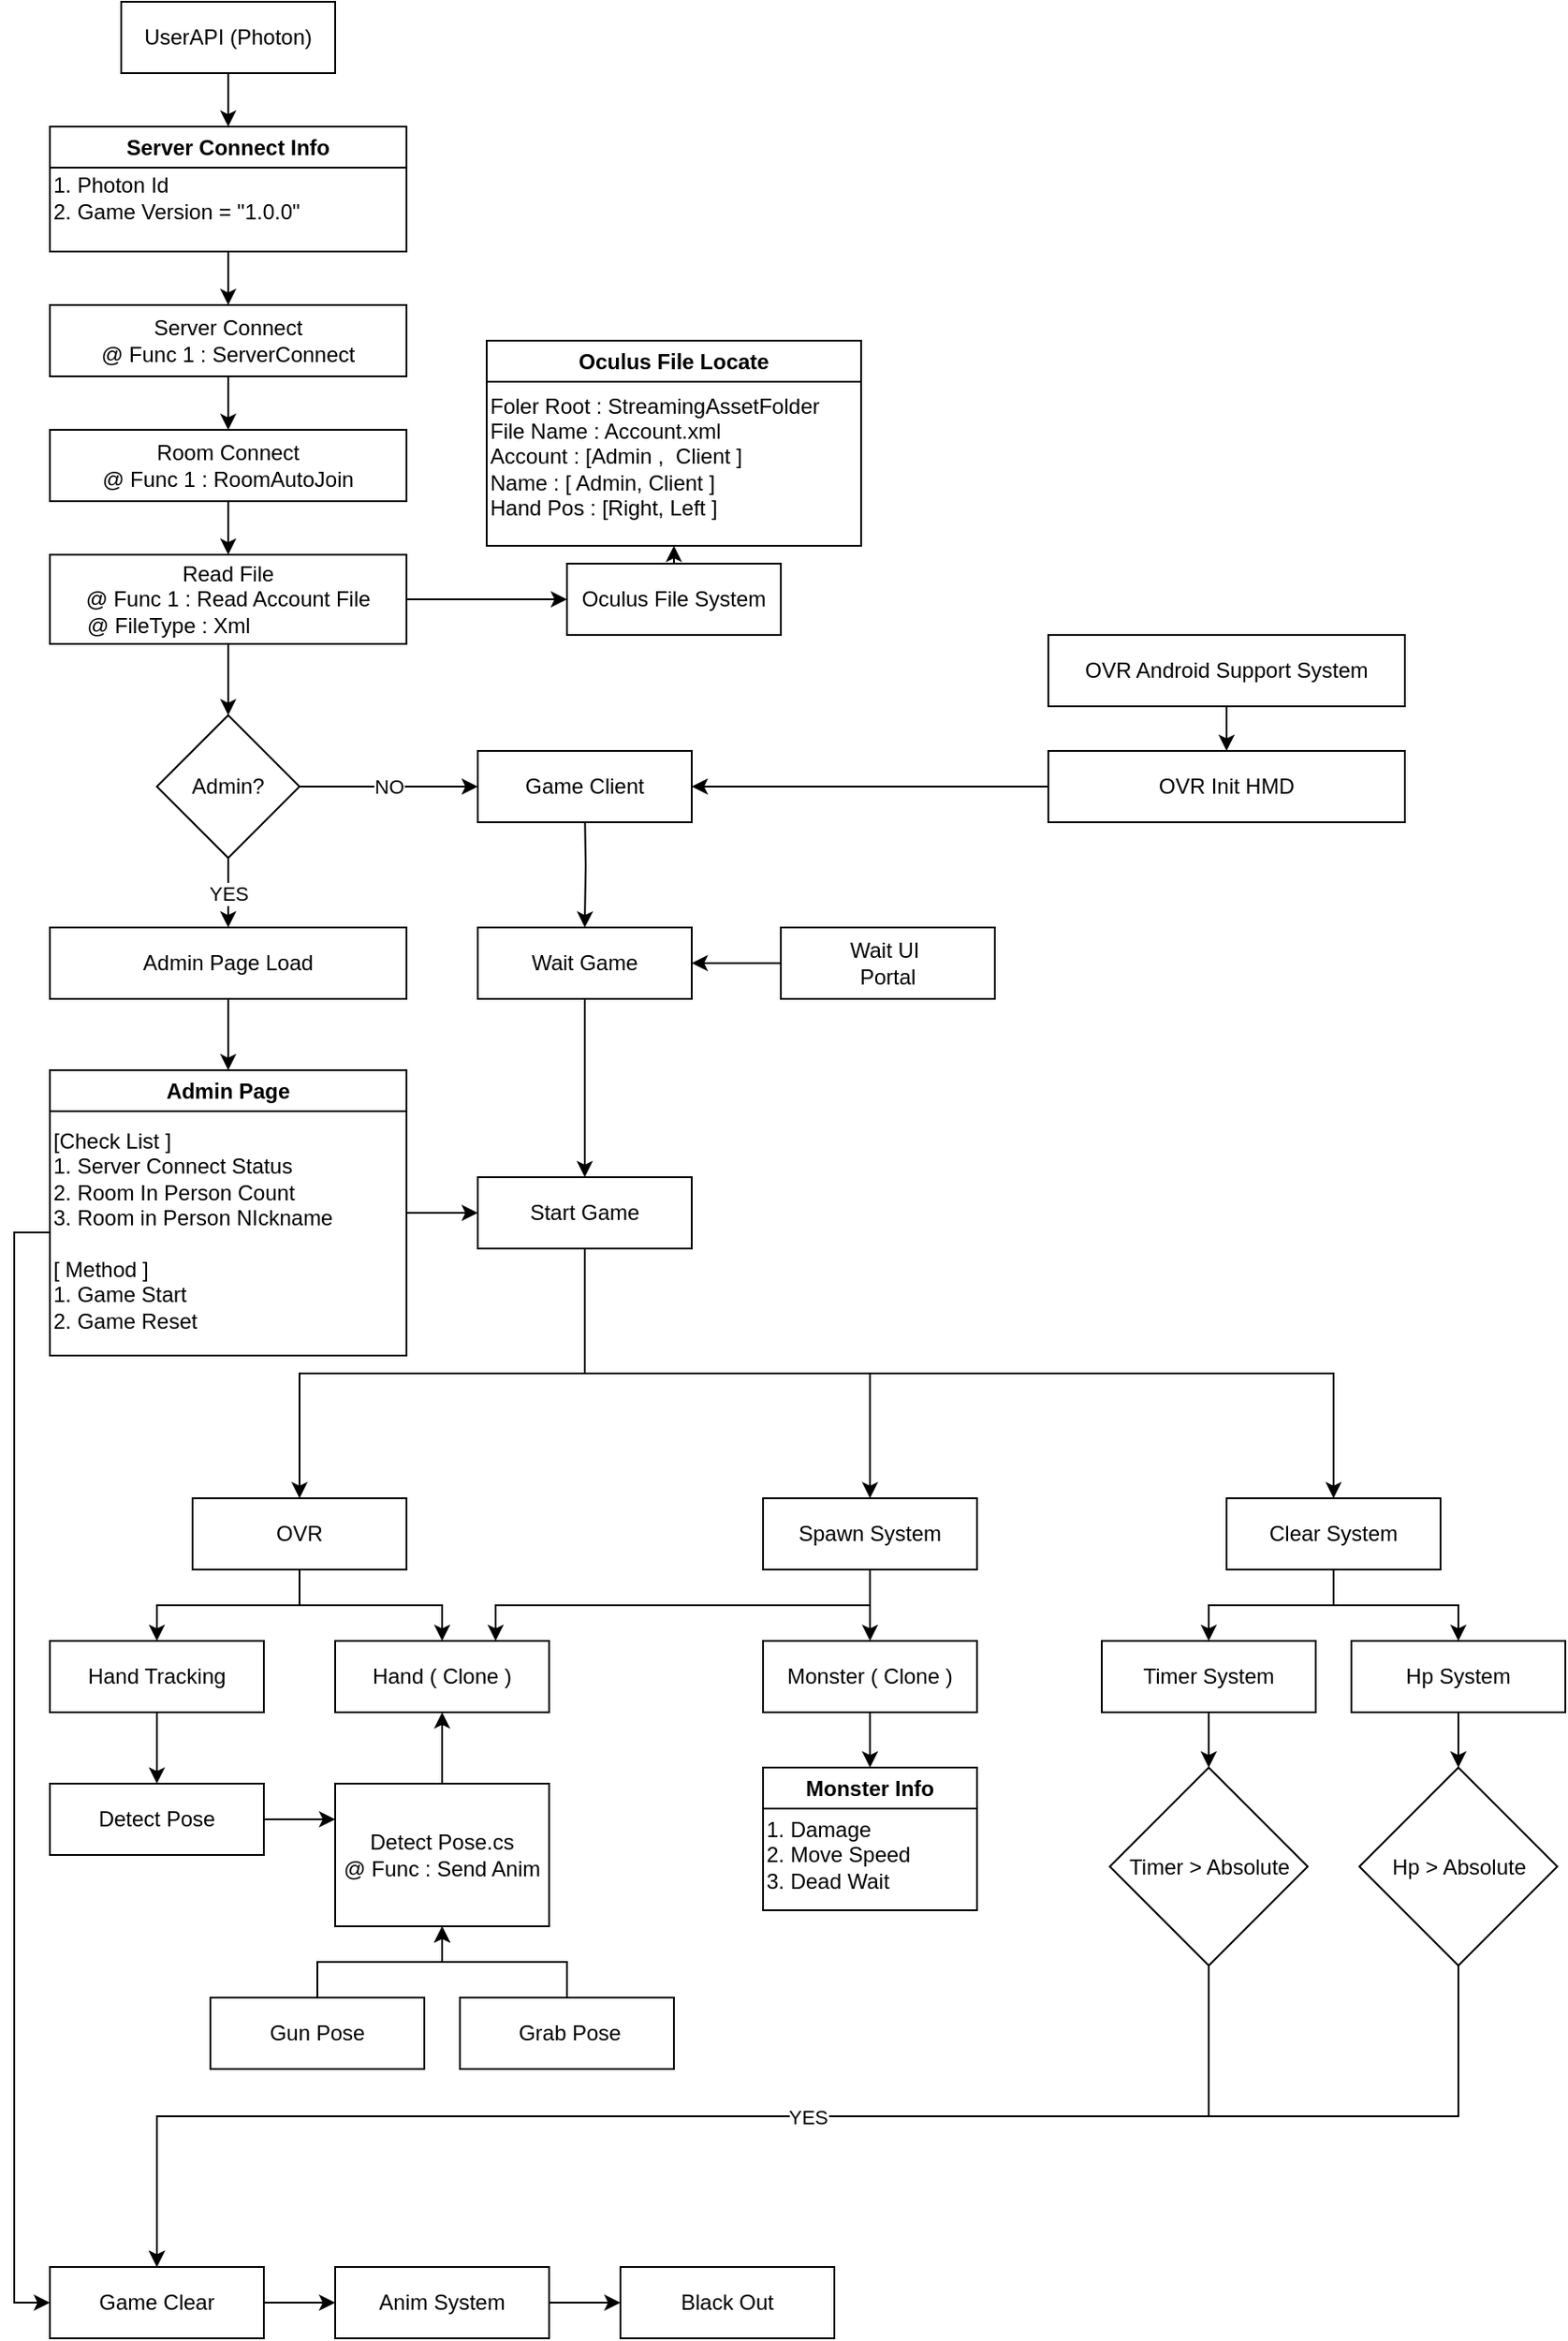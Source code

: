 <mxfile version="21.3.7" type="github">
  <diagram id="C5RBs43oDa-KdzZeNtuy" name="Page-1">
    <mxGraphModel dx="988" dy="550" grid="1" gridSize="10" guides="1" tooltips="1" connect="1" arrows="1" fold="1" page="1" pageScale="1" pageWidth="827" pageHeight="1169" math="0" shadow="0">
      <root>
        <mxCell id="WIyWlLk6GJQsqaUBKTNV-0" />
        <mxCell id="WIyWlLk6GJQsqaUBKTNV-1" parent="WIyWlLk6GJQsqaUBKTNV-0" />
        <mxCell id="pjBFuyBz4JkAL8npBEX2-8" style="edgeStyle=orthogonalEdgeStyle;rounded=0;orthogonalLoop=1;jettySize=auto;html=1;entryX=0.5;entryY=0;entryDx=0;entryDy=0;" edge="1" parent="WIyWlLk6GJQsqaUBKTNV-1" source="pjBFuyBz4JkAL8npBEX2-0" target="pjBFuyBz4JkAL8npBEX2-2">
          <mxGeometry relative="1" as="geometry" />
        </mxCell>
        <mxCell id="pjBFuyBz4JkAL8npBEX2-0" value="UserAPI (Photon)" style="rounded=0;whiteSpace=wrap;html=1;" vertex="1" parent="WIyWlLk6GJQsqaUBKTNV-1">
          <mxGeometry x="80" y="10" width="120" height="40" as="geometry" />
        </mxCell>
        <mxCell id="pjBFuyBz4JkAL8npBEX2-17" style="edgeStyle=orthogonalEdgeStyle;rounded=0;orthogonalLoop=1;jettySize=auto;html=1;exitX=0.5;exitY=1;exitDx=0;exitDy=0;entryX=0.5;entryY=0;entryDx=0;entryDy=0;" edge="1" parent="WIyWlLk6GJQsqaUBKTNV-1" source="pjBFuyBz4JkAL8npBEX2-1">
          <mxGeometry relative="1" as="geometry">
            <mxPoint x="140" y="250" as="targetPoint" />
          </mxGeometry>
        </mxCell>
        <mxCell id="pjBFuyBz4JkAL8npBEX2-1" value="Server Connect&lt;br&gt;@ Func 1 : ServerConnect" style="rounded=0;whiteSpace=wrap;html=1;" vertex="1" parent="WIyWlLk6GJQsqaUBKTNV-1">
          <mxGeometry x="40" y="180" width="200" height="40" as="geometry" />
        </mxCell>
        <mxCell id="pjBFuyBz4JkAL8npBEX2-6" style="edgeStyle=orthogonalEdgeStyle;rounded=0;orthogonalLoop=1;jettySize=auto;html=1;" edge="1" parent="WIyWlLk6GJQsqaUBKTNV-1" source="pjBFuyBz4JkAL8npBEX2-2" target="pjBFuyBz4JkAL8npBEX2-1">
          <mxGeometry relative="1" as="geometry" />
        </mxCell>
        <mxCell id="pjBFuyBz4JkAL8npBEX2-2" value="Server Connect Info" style="swimlane;whiteSpace=wrap;html=1;" vertex="1" parent="WIyWlLk6GJQsqaUBKTNV-1">
          <mxGeometry x="40" y="80" width="200" height="70" as="geometry" />
        </mxCell>
        <mxCell id="pjBFuyBz4JkAL8npBEX2-3" value="1. Photon Id&amp;nbsp;&lt;br&gt;2. Game Version = &quot;1.0.0&quot;" style="text;html=1;align=left;verticalAlign=middle;resizable=0;points=[];autosize=1;strokeColor=none;fillColor=none;" vertex="1" parent="pjBFuyBz4JkAL8npBEX2-2">
          <mxGeometry y="20" width="160" height="40" as="geometry" />
        </mxCell>
        <mxCell id="pjBFuyBz4JkAL8npBEX2-66" style="edgeStyle=orthogonalEdgeStyle;rounded=0;orthogonalLoop=1;jettySize=auto;html=1;exitX=0.5;exitY=1;exitDx=0;exitDy=0;entryX=0.5;entryY=0;entryDx=0;entryDy=0;" edge="1" parent="WIyWlLk6GJQsqaUBKTNV-1" source="pjBFuyBz4JkAL8npBEX2-16" target="pjBFuyBz4JkAL8npBEX2-64">
          <mxGeometry relative="1" as="geometry" />
        </mxCell>
        <mxCell id="pjBFuyBz4JkAL8npBEX2-16" value="Room Connect&lt;br&gt;@ Func 1 : RoomAutoJoin" style="rounded=0;whiteSpace=wrap;html=1;" vertex="1" parent="WIyWlLk6GJQsqaUBKTNV-1">
          <mxGeometry x="40" y="250" width="200" height="40" as="geometry" />
        </mxCell>
        <mxCell id="pjBFuyBz4JkAL8npBEX2-24" value="YES" style="edgeStyle=orthogonalEdgeStyle;rounded=0;orthogonalLoop=1;jettySize=auto;html=1;exitX=0.5;exitY=1;exitDx=0;exitDy=0;entryX=0.5;entryY=0;entryDx=0;entryDy=0;" edge="1" parent="WIyWlLk6GJQsqaUBKTNV-1" source="pjBFuyBz4JkAL8npBEX2-18" target="pjBFuyBz4JkAL8npBEX2-23">
          <mxGeometry relative="1" as="geometry" />
        </mxCell>
        <mxCell id="pjBFuyBz4JkAL8npBEX2-68" value="NO" style="edgeStyle=orthogonalEdgeStyle;rounded=0;orthogonalLoop=1;jettySize=auto;html=1;exitX=1;exitY=0.5;exitDx=0;exitDy=0;entryX=0;entryY=0.5;entryDx=0;entryDy=0;" edge="1" parent="WIyWlLk6GJQsqaUBKTNV-1" source="pjBFuyBz4JkAL8npBEX2-18" target="pjBFuyBz4JkAL8npBEX2-20">
          <mxGeometry relative="1" as="geometry" />
        </mxCell>
        <mxCell id="pjBFuyBz4JkAL8npBEX2-18" value="Admin?" style="rhombus;whiteSpace=wrap;html=1;" vertex="1" parent="WIyWlLk6GJQsqaUBKTNV-1">
          <mxGeometry x="100" y="410" width="80" height="80" as="geometry" />
        </mxCell>
        <mxCell id="pjBFuyBz4JkAL8npBEX2-31" style="edgeStyle=orthogonalEdgeStyle;rounded=0;orthogonalLoop=1;jettySize=auto;html=1;exitX=0.5;exitY=1;exitDx=0;exitDy=0;entryX=0.5;entryY=0;entryDx=0;entryDy=0;" edge="1" parent="WIyWlLk6GJQsqaUBKTNV-1" target="pjBFuyBz4JkAL8npBEX2-30">
          <mxGeometry relative="1" as="geometry">
            <mxPoint x="340" y="459.0" as="sourcePoint" />
          </mxGeometry>
        </mxCell>
        <mxCell id="pjBFuyBz4JkAL8npBEX2-20" value="Game Client" style="rounded=0;whiteSpace=wrap;html=1;" vertex="1" parent="WIyWlLk6GJQsqaUBKTNV-1">
          <mxGeometry x="280" y="430" width="120" height="40" as="geometry" />
        </mxCell>
        <mxCell id="pjBFuyBz4JkAL8npBEX2-28" style="edgeStyle=orthogonalEdgeStyle;rounded=0;orthogonalLoop=1;jettySize=auto;html=1;exitX=0.5;exitY=1;exitDx=0;exitDy=0;entryX=0.5;entryY=0;entryDx=0;entryDy=0;" edge="1" parent="WIyWlLk6GJQsqaUBKTNV-1" source="pjBFuyBz4JkAL8npBEX2-23" target="pjBFuyBz4JkAL8npBEX2-27">
          <mxGeometry relative="1" as="geometry" />
        </mxCell>
        <mxCell id="pjBFuyBz4JkAL8npBEX2-23" value="Admin Page Load" style="rounded=0;whiteSpace=wrap;html=1;" vertex="1" parent="WIyWlLk6GJQsqaUBKTNV-1">
          <mxGeometry x="40" y="529" width="200" height="40" as="geometry" />
        </mxCell>
        <mxCell id="pjBFuyBz4JkAL8npBEX2-33" style="edgeStyle=orthogonalEdgeStyle;rounded=0;orthogonalLoop=1;jettySize=auto;html=1;exitX=1;exitY=0.5;exitDx=0;exitDy=0;entryX=0;entryY=0.5;entryDx=0;entryDy=0;" edge="1" parent="WIyWlLk6GJQsqaUBKTNV-1" source="pjBFuyBz4JkAL8npBEX2-27" target="pjBFuyBz4JkAL8npBEX2-32">
          <mxGeometry relative="1" as="geometry" />
        </mxCell>
        <mxCell id="pjBFuyBz4JkAL8npBEX2-27" value="Admin Page" style="swimlane;whiteSpace=wrap;html=1;" vertex="1" parent="WIyWlLk6GJQsqaUBKTNV-1">
          <mxGeometry x="40" y="609" width="200" height="160" as="geometry" />
        </mxCell>
        <mxCell id="pjBFuyBz4JkAL8npBEX2-29" value="[Check List ]&lt;br&gt;1. Server Connect Status&amp;nbsp;&lt;br&gt;2. Room In Person Count&lt;br&gt;3. Room in Person NIckname&lt;br&gt;&lt;br&gt;[ Method ]&lt;br&gt;1. Game Start&lt;br&gt;2. Game Reset" style="text;html=1;align=left;verticalAlign=middle;resizable=0;points=[];autosize=1;strokeColor=none;fillColor=none;" vertex="1" parent="pjBFuyBz4JkAL8npBEX2-27">
          <mxGeometry y="25" width="180" height="130" as="geometry" />
        </mxCell>
        <mxCell id="pjBFuyBz4JkAL8npBEX2-34" style="edgeStyle=orthogonalEdgeStyle;rounded=0;orthogonalLoop=1;jettySize=auto;html=1;exitX=0.5;exitY=1;exitDx=0;exitDy=0;entryX=0.5;entryY=0;entryDx=0;entryDy=0;" edge="1" parent="WIyWlLk6GJQsqaUBKTNV-1" source="pjBFuyBz4JkAL8npBEX2-30" target="pjBFuyBz4JkAL8npBEX2-32">
          <mxGeometry relative="1" as="geometry" />
        </mxCell>
        <mxCell id="pjBFuyBz4JkAL8npBEX2-30" value="Wait Game" style="rounded=0;whiteSpace=wrap;html=1;" vertex="1" parent="WIyWlLk6GJQsqaUBKTNV-1">
          <mxGeometry x="280" y="529" width="120" height="40" as="geometry" />
        </mxCell>
        <mxCell id="pjBFuyBz4JkAL8npBEX2-41" style="edgeStyle=orthogonalEdgeStyle;rounded=0;orthogonalLoop=1;jettySize=auto;html=1;exitX=0.5;exitY=1;exitDx=0;exitDy=0;entryX=0.5;entryY=0;entryDx=0;entryDy=0;" edge="1" parent="WIyWlLk6GJQsqaUBKTNV-1" source="pjBFuyBz4JkAL8npBEX2-32" target="pjBFuyBz4JkAL8npBEX2-40">
          <mxGeometry relative="1" as="geometry" />
        </mxCell>
        <mxCell id="pjBFuyBz4JkAL8npBEX2-57" style="edgeStyle=orthogonalEdgeStyle;rounded=0;orthogonalLoop=1;jettySize=auto;html=1;exitX=0.5;exitY=1;exitDx=0;exitDy=0;entryX=0.5;entryY=0;entryDx=0;entryDy=0;" edge="1" parent="WIyWlLk6GJQsqaUBKTNV-1" source="pjBFuyBz4JkAL8npBEX2-32" target="pjBFuyBz4JkAL8npBEX2-56">
          <mxGeometry relative="1" as="geometry" />
        </mxCell>
        <mxCell id="pjBFuyBz4JkAL8npBEX2-73" style="edgeStyle=orthogonalEdgeStyle;rounded=0;orthogonalLoop=1;jettySize=auto;html=1;exitX=0.5;exitY=1;exitDx=0;exitDy=0;" edge="1" parent="WIyWlLk6GJQsqaUBKTNV-1" source="pjBFuyBz4JkAL8npBEX2-32" target="pjBFuyBz4JkAL8npBEX2-72">
          <mxGeometry relative="1" as="geometry" />
        </mxCell>
        <mxCell id="pjBFuyBz4JkAL8npBEX2-32" value="Start Game" style="rounded=0;whiteSpace=wrap;html=1;" vertex="1" parent="WIyWlLk6GJQsqaUBKTNV-1">
          <mxGeometry x="280" y="669" width="120" height="40" as="geometry" />
        </mxCell>
        <mxCell id="pjBFuyBz4JkAL8npBEX2-39" style="edgeStyle=orthogonalEdgeStyle;rounded=0;orthogonalLoop=1;jettySize=auto;html=1;exitX=0;exitY=0.5;exitDx=0;exitDy=0;entryX=1;entryY=0.5;entryDx=0;entryDy=0;" edge="1" parent="WIyWlLk6GJQsqaUBKTNV-1" source="pjBFuyBz4JkAL8npBEX2-36" target="pjBFuyBz4JkAL8npBEX2-30">
          <mxGeometry relative="1" as="geometry" />
        </mxCell>
        <mxCell id="pjBFuyBz4JkAL8npBEX2-36" value="Wait UI&amp;nbsp;&lt;br&gt;Portal" style="rounded=0;whiteSpace=wrap;html=1;" vertex="1" parent="WIyWlLk6GJQsqaUBKTNV-1">
          <mxGeometry x="450" y="529" width="120" height="40" as="geometry" />
        </mxCell>
        <mxCell id="pjBFuyBz4JkAL8npBEX2-43" style="edgeStyle=orthogonalEdgeStyle;rounded=0;orthogonalLoop=1;jettySize=auto;html=1;exitX=0.5;exitY=1;exitDx=0;exitDy=0;entryX=0.5;entryY=0;entryDx=0;entryDy=0;" edge="1" parent="WIyWlLk6GJQsqaUBKTNV-1" source="pjBFuyBz4JkAL8npBEX2-40" target="pjBFuyBz4JkAL8npBEX2-42">
          <mxGeometry relative="1" as="geometry" />
        </mxCell>
        <mxCell id="pjBFuyBz4JkAL8npBEX2-47" style="edgeStyle=orthogonalEdgeStyle;rounded=0;orthogonalLoop=1;jettySize=auto;html=1;exitX=0.5;exitY=1;exitDx=0;exitDy=0;entryX=0.5;entryY=0;entryDx=0;entryDy=0;" edge="1" parent="WIyWlLk6GJQsqaUBKTNV-1" source="pjBFuyBz4JkAL8npBEX2-40" target="pjBFuyBz4JkAL8npBEX2-46">
          <mxGeometry relative="1" as="geometry" />
        </mxCell>
        <mxCell id="pjBFuyBz4JkAL8npBEX2-40" value="OVR" style="rounded=0;whiteSpace=wrap;html=1;" vertex="1" parent="WIyWlLk6GJQsqaUBKTNV-1">
          <mxGeometry x="120" y="849" width="120" height="40" as="geometry" />
        </mxCell>
        <mxCell id="pjBFuyBz4JkAL8npBEX2-45" style="edgeStyle=orthogonalEdgeStyle;rounded=0;orthogonalLoop=1;jettySize=auto;html=1;exitX=0.5;exitY=1;exitDx=0;exitDy=0;entryX=0.5;entryY=0;entryDx=0;entryDy=0;" edge="1" parent="WIyWlLk6GJQsqaUBKTNV-1" source="pjBFuyBz4JkAL8npBEX2-42" target="pjBFuyBz4JkAL8npBEX2-44">
          <mxGeometry relative="1" as="geometry" />
        </mxCell>
        <mxCell id="pjBFuyBz4JkAL8npBEX2-42" value="Hand Tracking" style="rounded=0;whiteSpace=wrap;html=1;" vertex="1" parent="WIyWlLk6GJQsqaUBKTNV-1">
          <mxGeometry x="40" y="929" width="120" height="40" as="geometry" />
        </mxCell>
        <mxCell id="pjBFuyBz4JkAL8npBEX2-52" style="edgeStyle=orthogonalEdgeStyle;rounded=0;orthogonalLoop=1;jettySize=auto;html=1;exitX=1;exitY=0.5;exitDx=0;exitDy=0;entryX=0;entryY=0.25;entryDx=0;entryDy=0;" edge="1" parent="WIyWlLk6GJQsqaUBKTNV-1" source="pjBFuyBz4JkAL8npBEX2-44" target="pjBFuyBz4JkAL8npBEX2-51">
          <mxGeometry relative="1" as="geometry" />
        </mxCell>
        <mxCell id="pjBFuyBz4JkAL8npBEX2-44" value="Detect Pose" style="rounded=0;whiteSpace=wrap;html=1;" vertex="1" parent="WIyWlLk6GJQsqaUBKTNV-1">
          <mxGeometry x="40" y="1009" width="120" height="40" as="geometry" />
        </mxCell>
        <mxCell id="pjBFuyBz4JkAL8npBEX2-46" value="Hand ( Clone )" style="rounded=0;whiteSpace=wrap;html=1;" vertex="1" parent="WIyWlLk6GJQsqaUBKTNV-1">
          <mxGeometry x="200" y="929" width="120" height="40" as="geometry" />
        </mxCell>
        <mxCell id="pjBFuyBz4JkAL8npBEX2-62" style="edgeStyle=orthogonalEdgeStyle;rounded=0;orthogonalLoop=1;jettySize=auto;html=1;exitX=0.5;exitY=0;exitDx=0;exitDy=0;entryX=0.5;entryY=1;entryDx=0;entryDy=0;" edge="1" parent="WIyWlLk6GJQsqaUBKTNV-1" source="pjBFuyBz4JkAL8npBEX2-49" target="pjBFuyBz4JkAL8npBEX2-51">
          <mxGeometry relative="1" as="geometry" />
        </mxCell>
        <mxCell id="pjBFuyBz4JkAL8npBEX2-49" value="&amp;nbsp;Grab Pose" style="rounded=0;whiteSpace=wrap;html=1;" vertex="1" parent="WIyWlLk6GJQsqaUBKTNV-1">
          <mxGeometry x="270" y="1129" width="120" height="40" as="geometry" />
        </mxCell>
        <mxCell id="pjBFuyBz4JkAL8npBEX2-63" style="edgeStyle=orthogonalEdgeStyle;rounded=0;orthogonalLoop=1;jettySize=auto;html=1;exitX=0.5;exitY=0;exitDx=0;exitDy=0;entryX=0.5;entryY=1;entryDx=0;entryDy=0;" edge="1" parent="WIyWlLk6GJQsqaUBKTNV-1" source="pjBFuyBz4JkAL8npBEX2-50" target="pjBFuyBz4JkAL8npBEX2-51">
          <mxGeometry relative="1" as="geometry" />
        </mxCell>
        <mxCell id="pjBFuyBz4JkAL8npBEX2-50" value="Gun Pose" style="rounded=0;whiteSpace=wrap;html=1;" vertex="1" parent="WIyWlLk6GJQsqaUBKTNV-1">
          <mxGeometry x="130" y="1129" width="120" height="40" as="geometry" />
        </mxCell>
        <mxCell id="pjBFuyBz4JkAL8npBEX2-53" style="edgeStyle=orthogonalEdgeStyle;rounded=0;orthogonalLoop=1;jettySize=auto;html=1;exitX=0.5;exitY=0;exitDx=0;exitDy=0;entryX=0.5;entryY=1;entryDx=0;entryDy=0;" edge="1" parent="WIyWlLk6GJQsqaUBKTNV-1" source="pjBFuyBz4JkAL8npBEX2-51" target="pjBFuyBz4JkAL8npBEX2-46">
          <mxGeometry relative="1" as="geometry" />
        </mxCell>
        <mxCell id="pjBFuyBz4JkAL8npBEX2-51" value="Detect Pose.cs&lt;br&gt;@ Func : Send Anim" style="rounded=0;whiteSpace=wrap;html=1;" vertex="1" parent="WIyWlLk6GJQsqaUBKTNV-1">
          <mxGeometry x="200" y="1009" width="120" height="80" as="geometry" />
        </mxCell>
        <mxCell id="pjBFuyBz4JkAL8npBEX2-60" style="edgeStyle=orthogonalEdgeStyle;rounded=0;orthogonalLoop=1;jettySize=auto;html=1;exitX=0.5;exitY=1;exitDx=0;exitDy=0;entryX=0.75;entryY=0;entryDx=0;entryDy=0;" edge="1" parent="WIyWlLk6GJQsqaUBKTNV-1" source="pjBFuyBz4JkAL8npBEX2-56" target="pjBFuyBz4JkAL8npBEX2-46">
          <mxGeometry relative="1" as="geometry" />
        </mxCell>
        <mxCell id="pjBFuyBz4JkAL8npBEX2-61" style="edgeStyle=orthogonalEdgeStyle;rounded=0;orthogonalLoop=1;jettySize=auto;html=1;exitX=0.5;exitY=1;exitDx=0;exitDy=0;entryX=0.5;entryY=0;entryDx=0;entryDy=0;" edge="1" parent="WIyWlLk6GJQsqaUBKTNV-1" source="pjBFuyBz4JkAL8npBEX2-56" target="pjBFuyBz4JkAL8npBEX2-59">
          <mxGeometry relative="1" as="geometry" />
        </mxCell>
        <mxCell id="pjBFuyBz4JkAL8npBEX2-56" value="Spawn System" style="rounded=0;whiteSpace=wrap;html=1;" vertex="1" parent="WIyWlLk6GJQsqaUBKTNV-1">
          <mxGeometry x="440" y="849" width="120" height="40" as="geometry" />
        </mxCell>
        <mxCell id="pjBFuyBz4JkAL8npBEX2-71" style="edgeStyle=orthogonalEdgeStyle;rounded=0;orthogonalLoop=1;jettySize=auto;html=1;exitX=0.5;exitY=1;exitDx=0;exitDy=0;entryX=0.5;entryY=0;entryDx=0;entryDy=0;" edge="1" parent="WIyWlLk6GJQsqaUBKTNV-1" source="pjBFuyBz4JkAL8npBEX2-59" target="pjBFuyBz4JkAL8npBEX2-69">
          <mxGeometry relative="1" as="geometry" />
        </mxCell>
        <mxCell id="pjBFuyBz4JkAL8npBEX2-59" value="Monster ( Clone )" style="rounded=0;whiteSpace=wrap;html=1;" vertex="1" parent="WIyWlLk6GJQsqaUBKTNV-1">
          <mxGeometry x="440" y="929" width="120" height="40" as="geometry" />
        </mxCell>
        <mxCell id="pjBFuyBz4JkAL8npBEX2-67" style="edgeStyle=orthogonalEdgeStyle;rounded=0;orthogonalLoop=1;jettySize=auto;html=1;exitX=0.5;exitY=1;exitDx=0;exitDy=0;entryX=0.5;entryY=0;entryDx=0;entryDy=0;" edge="1" parent="WIyWlLk6GJQsqaUBKTNV-1" source="pjBFuyBz4JkAL8npBEX2-64" target="pjBFuyBz4JkAL8npBEX2-18">
          <mxGeometry relative="1" as="geometry" />
        </mxCell>
        <mxCell id="pjBFuyBz4JkAL8npBEX2-92" style="edgeStyle=orthogonalEdgeStyle;rounded=0;orthogonalLoop=1;jettySize=auto;html=1;exitX=1;exitY=0.5;exitDx=0;exitDy=0;entryX=0;entryY=0.5;entryDx=0;entryDy=0;" edge="1" parent="WIyWlLk6GJQsqaUBKTNV-1" source="pjBFuyBz4JkAL8npBEX2-64" target="pjBFuyBz4JkAL8npBEX2-91">
          <mxGeometry relative="1" as="geometry" />
        </mxCell>
        <mxCell id="pjBFuyBz4JkAL8npBEX2-64" value="Read File&lt;br&gt;@ Func 1 : Read Account File&lt;br&gt;@ FileType : Xml&amp;nbsp; &amp;nbsp; &amp;nbsp; &amp;nbsp; &amp;nbsp; &amp;nbsp; &amp;nbsp; &amp;nbsp; &amp;nbsp; &amp;nbsp;&amp;nbsp;" style="rounded=0;whiteSpace=wrap;html=1;" vertex="1" parent="WIyWlLk6GJQsqaUBKTNV-1">
          <mxGeometry x="40" y="320" width="200" height="50" as="geometry" />
        </mxCell>
        <mxCell id="pjBFuyBz4JkAL8npBEX2-69" value="Monster Info" style="swimlane;whiteSpace=wrap;html=1;" vertex="1" parent="WIyWlLk6GJQsqaUBKTNV-1">
          <mxGeometry x="440" y="1000" width="120" height="80" as="geometry" />
        </mxCell>
        <mxCell id="pjBFuyBz4JkAL8npBEX2-70" value="1. Damage&lt;br&gt;2. Move Speed&lt;br&gt;3. Dead Wait" style="text;html=1;align=left;verticalAlign=middle;resizable=0;points=[];autosize=1;strokeColor=none;fillColor=none;" vertex="1" parent="pjBFuyBz4JkAL8npBEX2-69">
          <mxGeometry y="19" width="100" height="60" as="geometry" />
        </mxCell>
        <mxCell id="pjBFuyBz4JkAL8npBEX2-75" style="edgeStyle=orthogonalEdgeStyle;rounded=0;orthogonalLoop=1;jettySize=auto;html=1;exitX=0.5;exitY=1;exitDx=0;exitDy=0;entryX=0.5;entryY=0;entryDx=0;entryDy=0;" edge="1" parent="WIyWlLk6GJQsqaUBKTNV-1" source="pjBFuyBz4JkAL8npBEX2-72" target="pjBFuyBz4JkAL8npBEX2-74">
          <mxGeometry relative="1" as="geometry" />
        </mxCell>
        <mxCell id="pjBFuyBz4JkAL8npBEX2-77" style="edgeStyle=orthogonalEdgeStyle;rounded=0;orthogonalLoop=1;jettySize=auto;html=1;exitX=0.5;exitY=1;exitDx=0;exitDy=0;entryX=0.5;entryY=0;entryDx=0;entryDy=0;" edge="1" parent="WIyWlLk6GJQsqaUBKTNV-1" source="pjBFuyBz4JkAL8npBEX2-72" target="pjBFuyBz4JkAL8npBEX2-76">
          <mxGeometry relative="1" as="geometry" />
        </mxCell>
        <mxCell id="pjBFuyBz4JkAL8npBEX2-72" value="Clear System" style="rounded=0;whiteSpace=wrap;html=1;" vertex="1" parent="WIyWlLk6GJQsqaUBKTNV-1">
          <mxGeometry x="700" y="849" width="120" height="40" as="geometry" />
        </mxCell>
        <mxCell id="pjBFuyBz4JkAL8npBEX2-81" style="edgeStyle=orthogonalEdgeStyle;rounded=0;orthogonalLoop=1;jettySize=auto;html=1;exitX=0.5;exitY=1;exitDx=0;exitDy=0;entryX=0.5;entryY=0;entryDx=0;entryDy=0;" edge="1" parent="WIyWlLk6GJQsqaUBKTNV-1" source="pjBFuyBz4JkAL8npBEX2-74" target="pjBFuyBz4JkAL8npBEX2-80">
          <mxGeometry relative="1" as="geometry" />
        </mxCell>
        <mxCell id="pjBFuyBz4JkAL8npBEX2-74" value="Timer System" style="rounded=0;whiteSpace=wrap;html=1;" vertex="1" parent="WIyWlLk6GJQsqaUBKTNV-1">
          <mxGeometry x="630" y="929" width="120" height="40" as="geometry" />
        </mxCell>
        <mxCell id="pjBFuyBz4JkAL8npBEX2-83" style="edgeStyle=orthogonalEdgeStyle;rounded=0;orthogonalLoop=1;jettySize=auto;html=1;exitX=0.5;exitY=1;exitDx=0;exitDy=0;" edge="1" parent="WIyWlLk6GJQsqaUBKTNV-1" source="pjBFuyBz4JkAL8npBEX2-76" target="pjBFuyBz4JkAL8npBEX2-82">
          <mxGeometry relative="1" as="geometry" />
        </mxCell>
        <mxCell id="pjBFuyBz4JkAL8npBEX2-76" value="Hp System" style="rounded=0;whiteSpace=wrap;html=1;" vertex="1" parent="WIyWlLk6GJQsqaUBKTNV-1">
          <mxGeometry x="770" y="929" width="120" height="40" as="geometry" />
        </mxCell>
        <mxCell id="pjBFuyBz4JkAL8npBEX2-88" style="edgeStyle=orthogonalEdgeStyle;rounded=0;orthogonalLoop=1;jettySize=auto;html=1;exitX=1;exitY=0.5;exitDx=0;exitDy=0;entryX=0;entryY=0.5;entryDx=0;entryDy=0;" edge="1" parent="WIyWlLk6GJQsqaUBKTNV-1" source="pjBFuyBz4JkAL8npBEX2-78" target="pjBFuyBz4JkAL8npBEX2-87">
          <mxGeometry relative="1" as="geometry" />
        </mxCell>
        <mxCell id="pjBFuyBz4JkAL8npBEX2-78" value="Game Clear" style="rounded=0;whiteSpace=wrap;html=1;" vertex="1" parent="WIyWlLk6GJQsqaUBKTNV-1">
          <mxGeometry x="40" y="1280" width="120" height="40" as="geometry" />
        </mxCell>
        <mxCell id="pjBFuyBz4JkAL8npBEX2-79" style="edgeStyle=orthogonalEdgeStyle;rounded=0;orthogonalLoop=1;jettySize=auto;html=1;entryX=0;entryY=0.5;entryDx=0;entryDy=0;exitX=0;exitY=0.508;exitDx=0;exitDy=0;exitPerimeter=0;" edge="1" parent="WIyWlLk6GJQsqaUBKTNV-1" source="pjBFuyBz4JkAL8npBEX2-29" target="pjBFuyBz4JkAL8npBEX2-78">
          <mxGeometry relative="1" as="geometry">
            <mxPoint x="80" y="770" as="sourcePoint" />
          </mxGeometry>
        </mxCell>
        <mxCell id="pjBFuyBz4JkAL8npBEX2-86" style="edgeStyle=orthogonalEdgeStyle;rounded=0;orthogonalLoop=1;jettySize=auto;html=1;exitX=0.5;exitY=1;exitDx=0;exitDy=0;entryX=0.5;entryY=0;entryDx=0;entryDy=0;" edge="1" parent="WIyWlLk6GJQsqaUBKTNV-1" source="pjBFuyBz4JkAL8npBEX2-80" target="pjBFuyBz4JkAL8npBEX2-78">
          <mxGeometry relative="1" as="geometry" />
        </mxCell>
        <mxCell id="pjBFuyBz4JkAL8npBEX2-80" value="Timer &amp;gt; Absolute" style="rhombus;whiteSpace=wrap;html=1;" vertex="1" parent="WIyWlLk6GJQsqaUBKTNV-1">
          <mxGeometry x="634.5" y="1000" width="111" height="111" as="geometry" />
        </mxCell>
        <mxCell id="pjBFuyBz4JkAL8npBEX2-85" value="YES" style="edgeStyle=orthogonalEdgeStyle;rounded=0;orthogonalLoop=1;jettySize=auto;html=1;exitX=0.5;exitY=1;exitDx=0;exitDy=0;entryX=0.5;entryY=0;entryDx=0;entryDy=0;" edge="1" parent="WIyWlLk6GJQsqaUBKTNV-1" source="pjBFuyBz4JkAL8npBEX2-82" target="pjBFuyBz4JkAL8npBEX2-78">
          <mxGeometry relative="1" as="geometry" />
        </mxCell>
        <mxCell id="pjBFuyBz4JkAL8npBEX2-82" value="Hp &amp;gt; Absolute" style="rhombus;whiteSpace=wrap;html=1;" vertex="1" parent="WIyWlLk6GJQsqaUBKTNV-1">
          <mxGeometry x="774.5" y="1000" width="111" height="111" as="geometry" />
        </mxCell>
        <mxCell id="pjBFuyBz4JkAL8npBEX2-90" style="edgeStyle=orthogonalEdgeStyle;rounded=0;orthogonalLoop=1;jettySize=auto;html=1;exitX=1;exitY=0.5;exitDx=0;exitDy=0;entryX=0;entryY=0.5;entryDx=0;entryDy=0;" edge="1" parent="WIyWlLk6GJQsqaUBKTNV-1" source="pjBFuyBz4JkAL8npBEX2-87" target="pjBFuyBz4JkAL8npBEX2-89">
          <mxGeometry relative="1" as="geometry" />
        </mxCell>
        <mxCell id="pjBFuyBz4JkAL8npBEX2-87" value="Anim System" style="rounded=0;whiteSpace=wrap;html=1;" vertex="1" parent="WIyWlLk6GJQsqaUBKTNV-1">
          <mxGeometry x="200" y="1280" width="120" height="40" as="geometry" />
        </mxCell>
        <mxCell id="pjBFuyBz4JkAL8npBEX2-89" value="Black Out" style="rounded=0;whiteSpace=wrap;html=1;" vertex="1" parent="WIyWlLk6GJQsqaUBKTNV-1">
          <mxGeometry x="360" y="1280" width="120" height="40" as="geometry" />
        </mxCell>
        <mxCell id="pjBFuyBz4JkAL8npBEX2-98" style="edgeStyle=orthogonalEdgeStyle;rounded=0;orthogonalLoop=1;jettySize=auto;html=1;exitX=0.5;exitY=0;exitDx=0;exitDy=0;entryX=0.5;entryY=1;entryDx=0;entryDy=0;" edge="1" parent="WIyWlLk6GJQsqaUBKTNV-1" source="pjBFuyBz4JkAL8npBEX2-91" target="pjBFuyBz4JkAL8npBEX2-94">
          <mxGeometry relative="1" as="geometry" />
        </mxCell>
        <mxCell id="pjBFuyBz4JkAL8npBEX2-91" value="Oculus File System" style="rounded=0;whiteSpace=wrap;html=1;" vertex="1" parent="WIyWlLk6GJQsqaUBKTNV-1">
          <mxGeometry x="330" y="325" width="120" height="40" as="geometry" />
        </mxCell>
        <mxCell id="pjBFuyBz4JkAL8npBEX2-94" value="Oculus File Locate" style="swimlane;whiteSpace=wrap;html=1;" vertex="1" parent="WIyWlLk6GJQsqaUBKTNV-1">
          <mxGeometry x="285" y="200" width="210" height="115" as="geometry" />
        </mxCell>
        <mxCell id="pjBFuyBz4JkAL8npBEX2-95" value="Foler Root : StreamingAssetFolder&lt;br&gt;File Name : Account.xml&lt;br&gt;Account : [Admin ,&amp;nbsp; Client ]&lt;br&gt;Name : [ Admin, Client ]&lt;br&gt;Hand Pos : [Right, Left ]" style="text;html=1;align=left;verticalAlign=middle;resizable=0;points=[];autosize=1;strokeColor=none;fillColor=none;" vertex="1" parent="pjBFuyBz4JkAL8npBEX2-94">
          <mxGeometry y="20" width="210" height="90" as="geometry" />
        </mxCell>
        <mxCell id="pjBFuyBz4JkAL8npBEX2-101" style="edgeStyle=orthogonalEdgeStyle;rounded=0;orthogonalLoop=1;jettySize=auto;html=1;exitX=0.5;exitY=1;exitDx=0;exitDy=0;entryX=0.5;entryY=0;entryDx=0;entryDy=0;" edge="1" parent="WIyWlLk6GJQsqaUBKTNV-1" source="pjBFuyBz4JkAL8npBEX2-99" target="pjBFuyBz4JkAL8npBEX2-100">
          <mxGeometry relative="1" as="geometry" />
        </mxCell>
        <mxCell id="pjBFuyBz4JkAL8npBEX2-99" value="OVR Android Support System" style="rounded=0;whiteSpace=wrap;html=1;" vertex="1" parent="WIyWlLk6GJQsqaUBKTNV-1">
          <mxGeometry x="600" y="365" width="200" height="40" as="geometry" />
        </mxCell>
        <mxCell id="pjBFuyBz4JkAL8npBEX2-102" style="edgeStyle=orthogonalEdgeStyle;rounded=0;orthogonalLoop=1;jettySize=auto;html=1;exitX=0;exitY=0.5;exitDx=0;exitDy=0;" edge="1" parent="WIyWlLk6GJQsqaUBKTNV-1" source="pjBFuyBz4JkAL8npBEX2-100" target="pjBFuyBz4JkAL8npBEX2-20">
          <mxGeometry relative="1" as="geometry" />
        </mxCell>
        <mxCell id="pjBFuyBz4JkAL8npBEX2-100" value="OVR Init HMD" style="rounded=0;whiteSpace=wrap;html=1;" vertex="1" parent="WIyWlLk6GJQsqaUBKTNV-1">
          <mxGeometry x="600" y="430" width="200" height="40" as="geometry" />
        </mxCell>
      </root>
    </mxGraphModel>
  </diagram>
</mxfile>
